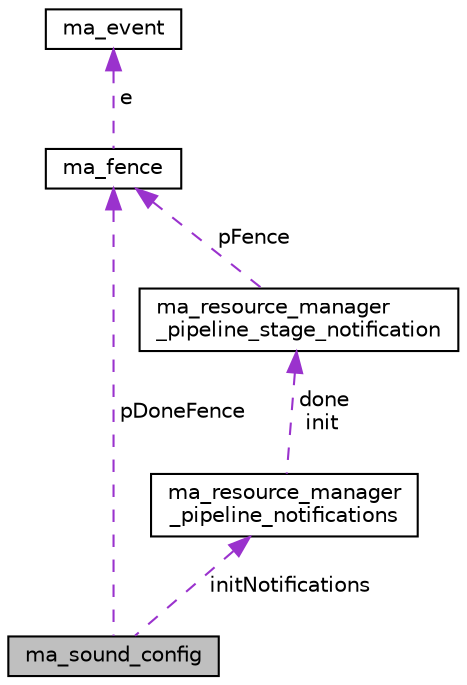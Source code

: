 digraph "ma_sound_config"
{
 // LATEX_PDF_SIZE
  edge [fontname="Helvetica",fontsize="10",labelfontname="Helvetica",labelfontsize="10"];
  node [fontname="Helvetica",fontsize="10",shape=record];
  Node1 [label="ma_sound_config",height=0.2,width=0.4,color="black", fillcolor="grey75", style="filled", fontcolor="black",tooltip=" "];
  Node2 -> Node1 [dir="back",color="darkorchid3",fontsize="10",style="dashed",label=" pDoneFence" ,fontname="Helvetica"];
  Node2 [label="ma_fence",height=0.2,width=0.4,color="black", fillcolor="white", style="filled",URL="$structma__fence.html",tooltip=" "];
  Node3 -> Node2 [dir="back",color="darkorchid3",fontsize="10",style="dashed",label=" e" ,fontname="Helvetica"];
  Node3 [label="ma_event",height=0.2,width=0.4,color="black", fillcolor="white", style="filled",URL="$structma__event.html",tooltip=" "];
  Node4 -> Node1 [dir="back",color="darkorchid3",fontsize="10",style="dashed",label=" initNotifications" ,fontname="Helvetica"];
  Node4 [label="ma_resource_manager\l_pipeline_notifications",height=0.2,width=0.4,color="black", fillcolor="white", style="filled",URL="$structma__resource__manager__pipeline__notifications.html",tooltip=" "];
  Node5 -> Node4 [dir="back",color="darkorchid3",fontsize="10",style="dashed",label=" done\ninit" ,fontname="Helvetica"];
  Node5 [label="ma_resource_manager\l_pipeline_stage_notification",height=0.2,width=0.4,color="black", fillcolor="white", style="filled",URL="$structma__resource__manager__pipeline__stage__notification.html",tooltip=" "];
  Node2 -> Node5 [dir="back",color="darkorchid3",fontsize="10",style="dashed",label=" pFence" ,fontname="Helvetica"];
}
